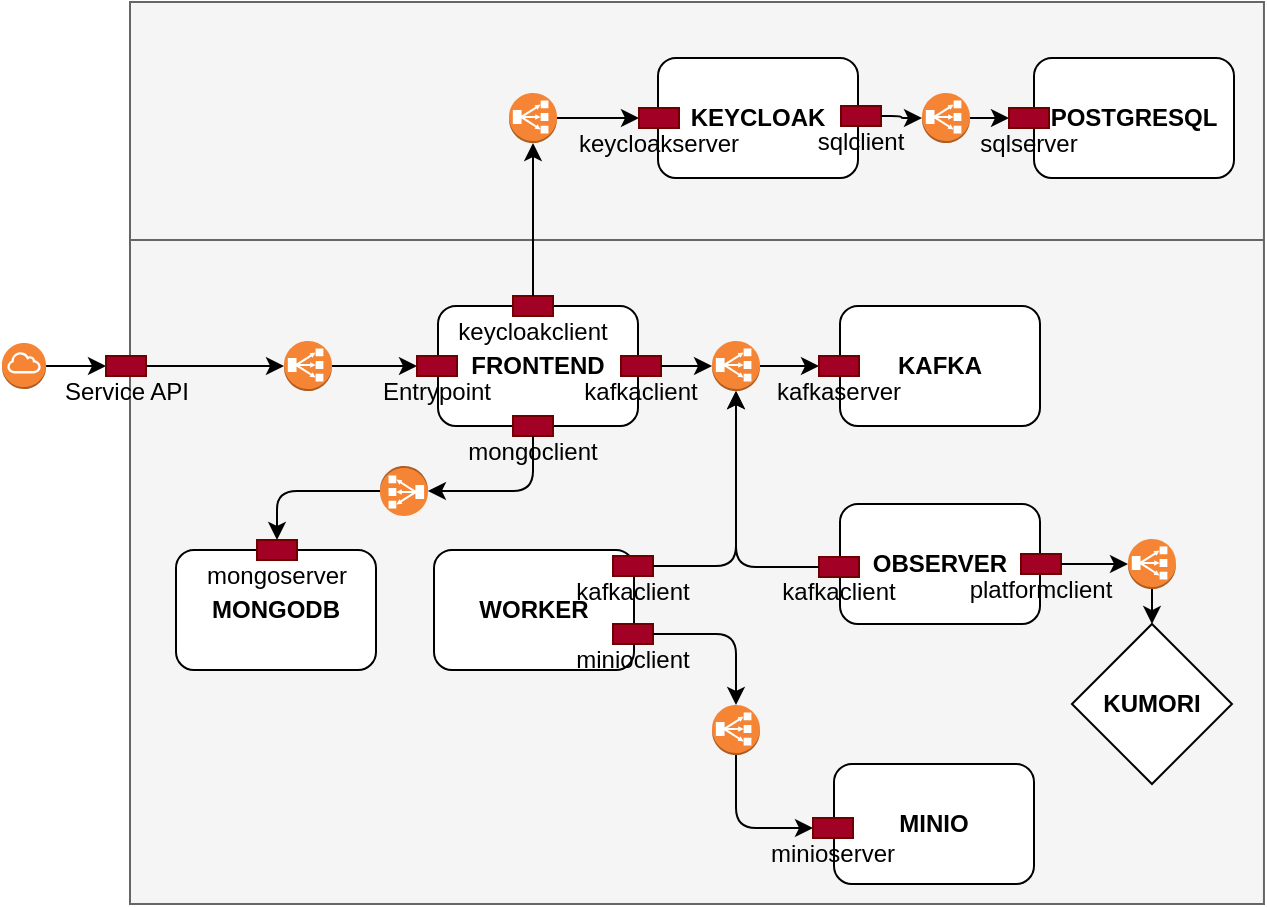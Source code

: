 <mxfile>
    <diagram id="Qez1Ma6yY59MN6FzloFS" name="Page-1">
        <mxGraphModel dx="1796" dy="1180" grid="0" gridSize="10" guides="1" tooltips="1" connect="1" arrows="1" fold="1" page="0" pageScale="1" pageWidth="850" pageHeight="1100" math="0" shadow="0">
            <root>
                <mxCell id="0"/>
                <mxCell id="1" parent="0"/>
                <mxCell id="98" value="" style="rounded=0;whiteSpace=wrap;html=1;fillColor=#f5f5f5;fontColor=#333333;strokeColor=#666666;fontStyle=0" parent="1" vertex="1">
                    <mxGeometry x="-599" y="-21" width="566.98" height="119" as="geometry"/>
                </mxCell>
                <mxCell id="18" value="" style="rounded=0;whiteSpace=wrap;html=1;fillColor=#f5f5f5;fontColor=#333333;strokeColor=#666666;fontStyle=0" parent="1" vertex="1">
                    <mxGeometry x="-599" y="98" width="566.98" height="332" as="geometry"/>
                </mxCell>
                <mxCell id="2" value="FRONTEND" style="rounded=1;whiteSpace=wrap;html=1;fontStyle=1" parent="1" vertex="1">
                    <mxGeometry x="-445" y="131" width="100" height="60" as="geometry"/>
                </mxCell>
                <mxCell id="3" value="OBSERVER" style="rounded=1;whiteSpace=wrap;html=1;fontStyle=1" parent="1" vertex="1">
                    <mxGeometry x="-244" y="230" width="100" height="60" as="geometry"/>
                </mxCell>
                <mxCell id="4" value="KAFKA" style="rounded=1;whiteSpace=wrap;html=1;fontStyle=1" parent="1" vertex="1">
                    <mxGeometry x="-244" y="131" width="100" height="60" as="geometry"/>
                </mxCell>
                <mxCell id="5" value="WORKER" style="rounded=1;whiteSpace=wrap;html=1;fontStyle=1" parent="1" vertex="1">
                    <mxGeometry x="-447" y="253" width="100" height="60" as="geometry"/>
                </mxCell>
                <mxCell id="6" value="MINIO" style="rounded=1;whiteSpace=wrap;html=1;fontStyle=1" parent="1" vertex="1">
                    <mxGeometry x="-247" y="360" width="100" height="60" as="geometry"/>
                </mxCell>
                <mxCell id="7" value="KEYCLOAK" style="rounded=1;whiteSpace=wrap;html=1;fontStyle=1" parent="1" vertex="1">
                    <mxGeometry x="-335" y="7" width="100" height="60" as="geometry"/>
                </mxCell>
                <mxCell id="8" value="POSTGRESQL" style="rounded=1;whiteSpace=wrap;html=1;fontStyle=1" parent="1" vertex="1">
                    <mxGeometry x="-147" y="7" width="100" height="60" as="geometry"/>
                </mxCell>
                <mxCell id="46" style="edgeStyle=none;html=1;" parent="1" source="10" target="43" edge="1">
                    <mxGeometry relative="1" as="geometry"/>
                </mxCell>
                <mxCell id="10" value="" style="outlineConnect=0;dashed=0;verticalLabelPosition=bottom;verticalAlign=top;align=center;html=1;shape=mxgraph.aws3.classic_load_balancer;fillColor=#F58534;gradientColor=none;" parent="1" vertex="1">
                    <mxGeometry x="-522" y="148.5" width="23.96" height="25" as="geometry"/>
                </mxCell>
                <mxCell id="97" style="edgeStyle=orthogonalEdgeStyle;html=1;entryX=0;entryY=0.5;entryDx=0;entryDy=0;exitX=0.5;exitY=1;exitDx=0;exitDy=0;exitPerimeter=0;" parent="1" source="11" target="83" edge="1">
                    <mxGeometry relative="1" as="geometry"/>
                </mxCell>
                <mxCell id="11" value="" style="outlineConnect=0;dashed=0;verticalLabelPosition=bottom;verticalAlign=top;align=center;html=1;shape=mxgraph.aws3.classic_load_balancer;fillColor=#F58534;gradientColor=none;" parent="1" vertex="1">
                    <mxGeometry x="-307.98" y="330.5" width="23.96" height="25" as="geometry"/>
                </mxCell>
                <mxCell id="69" style="edgeStyle=none;html=1;" parent="1" source="12" target="48" edge="1">
                    <mxGeometry relative="1" as="geometry"/>
                </mxCell>
                <mxCell id="12" value="" style="outlineConnect=0;dashed=0;verticalLabelPosition=bottom;verticalAlign=top;align=center;html=1;shape=mxgraph.aws3.classic_load_balancer;fillColor=#F58534;gradientColor=none;" parent="1" vertex="1">
                    <mxGeometry x="-307.98" y="148.5" width="23.96" height="25" as="geometry"/>
                </mxCell>
                <mxCell id="95" style="edgeStyle=orthogonalEdgeStyle;html=1;" parent="1" source="13" target="92" edge="1">
                    <mxGeometry relative="1" as="geometry"/>
                </mxCell>
                <mxCell id="13" value="" style="outlineConnect=0;dashed=0;verticalLabelPosition=bottom;verticalAlign=top;align=center;html=1;shape=mxgraph.aws3.classic_load_balancer;fillColor=#F58534;gradientColor=none;" parent="1" vertex="1">
                    <mxGeometry x="-409.48" y="24.5" width="23.96" height="25" as="geometry"/>
                </mxCell>
                <mxCell id="33" style="edgeStyle=none;html=1;" parent="1" source="14" target="26" edge="1">
                    <mxGeometry relative="1" as="geometry"/>
                </mxCell>
                <mxCell id="14" value="" style="outlineConnect=0;dashed=0;verticalLabelPosition=bottom;verticalAlign=top;align=center;html=1;shape=mxgraph.aws3.internet_gateway;fillColor=#F58534;gradientColor=none;aspect=fixed;" parent="1" vertex="1">
                    <mxGeometry x="-663" y="149.5" width="22.03" height="23" as="geometry"/>
                </mxCell>
                <mxCell id="34" style="edgeStyle=none;html=1;" parent="1" source="26" target="10" edge="1">
                    <mxGeometry relative="1" as="geometry">
                        <mxPoint x="-561" y="161" as="targetPoint"/>
                    </mxGeometry>
                </mxCell>
                <mxCell id="38" value="" style="group" parent="1" vertex="1" connectable="0">
                    <mxGeometry x="-634.5" y="156" width="67" height="25" as="geometry"/>
                </mxCell>
                <mxCell id="26" value="" style="rounded=0;whiteSpace=wrap;html=1;aspect=fixed;fillColor=#a20025;strokeColor=#6F0000;fontColor=#ffffff;" parent="38" vertex="1">
                    <mxGeometry x="23.5" width="20" height="10" as="geometry"/>
                </mxCell>
                <mxCell id="27" value="Service API" style="text;html=1;strokeColor=none;fillColor=none;align=center;verticalAlign=middle;whiteSpace=wrap;rounded=0;spacing=2;" parent="38" vertex="1">
                    <mxGeometry y="10" width="67" height="15" as="geometry"/>
                </mxCell>
                <mxCell id="42" value="" style="group" parent="1" vertex="1" connectable="0">
                    <mxGeometry x="-479" y="156" width="67" height="25" as="geometry"/>
                </mxCell>
                <mxCell id="43" value="" style="rounded=0;whiteSpace=wrap;html=1;aspect=fixed;fillColor=#a20025;strokeColor=#6F0000;fontColor=#ffffff;" parent="42" vertex="1">
                    <mxGeometry x="23.5" width="20" height="10" as="geometry"/>
                </mxCell>
                <mxCell id="44" value="Entrypoint" style="text;html=1;strokeColor=none;fillColor=none;align=center;verticalAlign=middle;whiteSpace=wrap;rounded=0;spacing=2;" parent="42" vertex="1">
                    <mxGeometry y="10" width="67" height="15" as="geometry"/>
                </mxCell>
                <mxCell id="47" value="" style="group" parent="1" vertex="1" connectable="0">
                    <mxGeometry x="-278" y="156" width="67" height="25" as="geometry"/>
                </mxCell>
                <mxCell id="48" value="" style="rounded=0;whiteSpace=wrap;html=1;aspect=fixed;fillColor=#a20025;strokeColor=#6F0000;fontColor=#ffffff;" parent="47" vertex="1">
                    <mxGeometry x="23.5" width="20" height="10" as="geometry"/>
                </mxCell>
                <mxCell id="49" value="kafkaserver" style="text;html=1;strokeColor=none;fillColor=none;align=center;verticalAlign=middle;whiteSpace=wrap;rounded=0;spacing=2;" parent="47" vertex="1">
                    <mxGeometry y="10" width="67" height="15" as="geometry"/>
                </mxCell>
                <mxCell id="64" value="" style="group" parent="1" vertex="1" connectable="0">
                    <mxGeometry x="-377" y="156" width="67" height="25" as="geometry"/>
                </mxCell>
                <mxCell id="65" value="" style="rounded=0;whiteSpace=wrap;html=1;aspect=fixed;fillColor=#a20025;strokeColor=#6F0000;fontColor=#ffffff;" parent="64" vertex="1">
                    <mxGeometry x="23.5" width="20" height="10" as="geometry"/>
                </mxCell>
                <mxCell id="66" value="kafkaclient" style="text;html=1;strokeColor=none;fillColor=none;align=center;verticalAlign=middle;whiteSpace=wrap;rounded=0;spacing=2;" parent="64" vertex="1">
                    <mxGeometry y="10" width="67" height="15" as="geometry"/>
                </mxCell>
                <mxCell id="68" style="edgeStyle=none;html=1;" parent="1" source="65" target="12" edge="1">
                    <mxGeometry relative="1" as="geometry"/>
                </mxCell>
                <mxCell id="70" value="" style="group" parent="1" vertex="1" connectable="0">
                    <mxGeometry x="-381" y="256" width="67" height="25" as="geometry"/>
                </mxCell>
                <mxCell id="71" value="" style="rounded=0;whiteSpace=wrap;html=1;aspect=fixed;fillColor=#a20025;strokeColor=#6F0000;fontColor=#ffffff;" parent="70" vertex="1">
                    <mxGeometry x="23.5" width="20" height="10" as="geometry"/>
                </mxCell>
                <mxCell id="72" value="kafkaclient" style="text;html=1;strokeColor=none;fillColor=none;align=center;verticalAlign=middle;whiteSpace=wrap;rounded=0;spacing=2;" parent="70" vertex="1">
                    <mxGeometry y="10" width="67" height="15" as="geometry"/>
                </mxCell>
                <mxCell id="73" style="edgeStyle=orthogonalEdgeStyle;html=1;" parent="1" source="71" target="12" edge="1">
                    <mxGeometry relative="1" as="geometry"/>
                </mxCell>
                <mxCell id="74" value="" style="group" parent="1" vertex="1" connectable="0">
                    <mxGeometry x="-278" y="256.5" width="67" height="25" as="geometry"/>
                </mxCell>
                <mxCell id="75" value="" style="rounded=0;whiteSpace=wrap;html=1;aspect=fixed;fillColor=#a20025;strokeColor=#6F0000;fontColor=#ffffff;" parent="74" vertex="1">
                    <mxGeometry x="23.5" width="20" height="10" as="geometry"/>
                </mxCell>
                <mxCell id="76" value="kafkaclient" style="text;html=1;strokeColor=none;fillColor=none;align=center;verticalAlign=middle;whiteSpace=wrap;rounded=0;spacing=2;" parent="74" vertex="1">
                    <mxGeometry y="10" width="67" height="15" as="geometry"/>
                </mxCell>
                <mxCell id="78" style="edgeStyle=orthogonalEdgeStyle;html=1;" parent="1" source="75" target="12" edge="1">
                    <mxGeometry relative="1" as="geometry"/>
                </mxCell>
                <mxCell id="79" value="" style="group" parent="1" vertex="1" connectable="0">
                    <mxGeometry x="-381" y="290" width="67" height="25" as="geometry"/>
                </mxCell>
                <mxCell id="80" value="" style="rounded=0;whiteSpace=wrap;html=1;aspect=fixed;fillColor=#a20025;strokeColor=#6F0000;fontColor=#ffffff;" parent="79" vertex="1">
                    <mxGeometry x="23.5" width="20" height="10" as="geometry"/>
                </mxCell>
                <mxCell id="81" value="minioclient" style="text;html=1;strokeColor=none;fillColor=none;align=center;verticalAlign=middle;whiteSpace=wrap;rounded=0;spacing=2;" parent="79" vertex="1">
                    <mxGeometry y="10" width="67" height="15" as="geometry"/>
                </mxCell>
                <mxCell id="82" value="" style="group" parent="1" vertex="1" connectable="0">
                    <mxGeometry x="-281" y="387" width="67" height="25" as="geometry"/>
                </mxCell>
                <mxCell id="83" value="" style="rounded=0;whiteSpace=wrap;html=1;aspect=fixed;fillColor=#a20025;strokeColor=#6F0000;fontColor=#ffffff;" parent="82" vertex="1">
                    <mxGeometry x="23.5" width="20" height="10" as="geometry"/>
                </mxCell>
                <mxCell id="84" value="minioserver" style="text;html=1;strokeColor=none;fillColor=none;align=center;verticalAlign=middle;whiteSpace=wrap;rounded=0;spacing=2;" parent="82" vertex="1">
                    <mxGeometry y="10" width="67" height="15" as="geometry"/>
                </mxCell>
                <mxCell id="86" value="" style="group" parent="1" vertex="1" connectable="0">
                    <mxGeometry x="-431" y="126" width="67" height="25" as="geometry"/>
                </mxCell>
                <mxCell id="87" value="" style="rounded=0;whiteSpace=wrap;html=1;aspect=fixed;fillColor=#a20025;strokeColor=#6F0000;fontColor=#ffffff;" parent="86" vertex="1">
                    <mxGeometry x="23.5" width="20" height="10" as="geometry"/>
                </mxCell>
                <mxCell id="88" value="keycloakclient" style="text;html=1;strokeColor=none;fillColor=none;align=center;verticalAlign=middle;whiteSpace=wrap;rounded=0;spacing=2;" parent="86" vertex="1">
                    <mxGeometry y="10" width="67" height="15" as="geometry"/>
                </mxCell>
                <mxCell id="89" style="edgeStyle=orthogonalEdgeStyle;html=1;" parent="1" source="87" target="13" edge="1">
                    <mxGeometry relative="1" as="geometry"/>
                </mxCell>
                <mxCell id="91" value="" style="group" parent="1" vertex="1" connectable="0">
                    <mxGeometry x="-368" y="32" width="67" height="25" as="geometry"/>
                </mxCell>
                <mxCell id="92" value="" style="rounded=0;whiteSpace=wrap;html=1;aspect=fixed;fillColor=#a20025;strokeColor=#6F0000;fontColor=#ffffff;" parent="91" vertex="1">
                    <mxGeometry x="23.5" width="20" height="10" as="geometry"/>
                </mxCell>
                <mxCell id="93" value="keycloakserver" style="text;html=1;strokeColor=none;fillColor=none;align=center;verticalAlign=middle;whiteSpace=wrap;rounded=0;spacing=2;" parent="91" vertex="1">
                    <mxGeometry y="10" width="67" height="15" as="geometry"/>
                </mxCell>
                <mxCell id="96" style="edgeStyle=orthogonalEdgeStyle;html=1;" parent="1" source="80" target="11" edge="1">
                    <mxGeometry relative="1" as="geometry"/>
                </mxCell>
                <mxCell id="107" style="edgeStyle=orthogonalEdgeStyle;html=1;exitX=1;exitY=0.5;exitDx=0;exitDy=0;exitPerimeter=0;" parent="1" source="99" target="104" edge="1">
                    <mxGeometry relative="1" as="geometry"/>
                </mxCell>
                <mxCell id="99" value="" style="outlineConnect=0;dashed=0;verticalLabelPosition=bottom;verticalAlign=top;align=center;html=1;shape=mxgraph.aws3.classic_load_balancer;fillColor=#F58534;gradientColor=none;" parent="1" vertex="1">
                    <mxGeometry x="-203.0" y="24.5" width="23.96" height="25" as="geometry"/>
                </mxCell>
                <mxCell id="100" value="" style="group" parent="1" vertex="1" connectable="0">
                    <mxGeometry x="-267" y="31" width="67" height="25" as="geometry"/>
                </mxCell>
                <mxCell id="101" value="" style="rounded=0;whiteSpace=wrap;html=1;aspect=fixed;fillColor=#a20025;strokeColor=#6F0000;fontColor=#ffffff;" parent="100" vertex="1">
                    <mxGeometry x="23.5" width="20" height="10" as="geometry"/>
                </mxCell>
                <mxCell id="102" value="sqlclient" style="text;html=1;strokeColor=none;fillColor=none;align=center;verticalAlign=middle;whiteSpace=wrap;rounded=0;spacing=2;" parent="100" vertex="1">
                    <mxGeometry y="10" width="67" height="15" as="geometry"/>
                </mxCell>
                <mxCell id="103" value="" style="group" parent="1" vertex="1" connectable="0">
                    <mxGeometry x="-183" y="32" width="67" height="25" as="geometry"/>
                </mxCell>
                <mxCell id="104" value="" style="rounded=0;whiteSpace=wrap;html=1;aspect=fixed;fillColor=#a20025;strokeColor=#6F0000;fontColor=#ffffff;" parent="103" vertex="1">
                    <mxGeometry x="23.5" width="20" height="10" as="geometry"/>
                </mxCell>
                <mxCell id="105" value="sqlserver" style="text;html=1;strokeColor=none;fillColor=none;align=center;verticalAlign=middle;whiteSpace=wrap;rounded=0;spacing=2;" parent="103" vertex="1">
                    <mxGeometry y="10" width="67" height="15" as="geometry"/>
                </mxCell>
                <mxCell id="106" style="edgeStyle=orthogonalEdgeStyle;html=1;" parent="1" source="101" target="99" edge="1">
                    <mxGeometry relative="1" as="geometry"/>
                </mxCell>
                <mxCell id="108" value="KUMORI" style="rhombus;whiteSpace=wrap;html=1;fontStyle=1;fontColor=#000000;" parent="1" vertex="1">
                    <mxGeometry x="-128.02" y="290" width="80" height="80" as="geometry"/>
                </mxCell>
                <mxCell id="109" value="" style="group;fontColor=#CCCCCC;" parent="1" vertex="1" connectable="0">
                    <mxGeometry x="-177" y="255" width="67" height="25" as="geometry"/>
                </mxCell>
                <mxCell id="110" value="" style="rounded=0;whiteSpace=wrap;html=1;aspect=fixed;fillColor=#a20025;strokeColor=#6F0000;fontColor=#ffffff;" parent="109" vertex="1">
                    <mxGeometry x="23.5" width="20" height="10" as="geometry"/>
                </mxCell>
                <mxCell id="111" value="platformclient" style="text;html=1;strokeColor=none;fillColor=none;align=center;verticalAlign=middle;whiteSpace=wrap;rounded=0;spacing=2;fontColor=#000000;" parent="109" vertex="1">
                    <mxGeometry y="10" width="67" height="15" as="geometry"/>
                </mxCell>
                <mxCell id="116" style="edgeStyle=orthogonalEdgeStyle;html=1;" parent="1" source="114" target="108" edge="1">
                    <mxGeometry relative="1" as="geometry"/>
                </mxCell>
                <mxCell id="114" value="" style="outlineConnect=0;dashed=0;verticalLabelPosition=bottom;verticalAlign=top;align=center;html=1;shape=mxgraph.aws3.classic_load_balancer;fillColor=#F58534;gradientColor=none;" parent="1" vertex="1">
                    <mxGeometry x="-100.0" y="247.5" width="23.96" height="25" as="geometry"/>
                </mxCell>
                <mxCell id="115" style="edgeStyle=orthogonalEdgeStyle;html=1;" parent="1" source="110" target="114" edge="1">
                    <mxGeometry relative="1" as="geometry"/>
                </mxCell>
                <mxCell id="119" value="" style="group" vertex="1" connectable="0" parent="1">
                    <mxGeometry x="-431" y="186" width="67" height="25" as="geometry"/>
                </mxCell>
                <mxCell id="120" value="" style="rounded=0;whiteSpace=wrap;html=1;aspect=fixed;fillColor=#a20025;strokeColor=#6F0000;fontColor=#ffffff;" vertex="1" parent="119">
                    <mxGeometry x="23.5" width="20" height="10" as="geometry"/>
                </mxCell>
                <mxCell id="121" value="mongoclient" style="text;html=1;strokeColor=none;fillColor=none;align=center;verticalAlign=middle;whiteSpace=wrap;rounded=0;spacing=2;" vertex="1" parent="119">
                    <mxGeometry y="10" width="67" height="15" as="geometry"/>
                </mxCell>
                <mxCell id="133" value="" style="group" vertex="1" connectable="0" parent="1">
                    <mxGeometry x="-576" y="248" width="100" height="65" as="geometry"/>
                </mxCell>
                <mxCell id="117" value="MONGODB" style="rounded=1;whiteSpace=wrap;html=1;fontStyle=1" vertex="1" parent="133">
                    <mxGeometry y="5" width="100" height="60" as="geometry"/>
                </mxCell>
                <mxCell id="128" value="" style="group" vertex="1" connectable="0" parent="133">
                    <mxGeometry x="17" width="67" height="25" as="geometry"/>
                </mxCell>
                <mxCell id="129" value="" style="rounded=0;whiteSpace=wrap;html=1;aspect=fixed;fillColor=#a20025;strokeColor=#6F0000;fontColor=#ffffff;" vertex="1" parent="128">
                    <mxGeometry x="23.5" width="20" height="10" as="geometry"/>
                </mxCell>
                <mxCell id="130" value="mongoserver" style="text;html=1;strokeColor=none;fillColor=none;align=center;verticalAlign=middle;whiteSpace=wrap;rounded=0;spacing=2;" vertex="1" parent="128">
                    <mxGeometry y="10" width="67" height="15" as="geometry"/>
                </mxCell>
                <mxCell id="137" style="edgeStyle=orthogonalEdgeStyle;html=1;exitX=1;exitY=0.5;exitDx=0;exitDy=0;exitPerimeter=0;entryX=0.5;entryY=0;entryDx=0;entryDy=0;" edge="1" parent="1" source="135" target="129">
                    <mxGeometry relative="1" as="geometry"/>
                </mxCell>
                <mxCell id="135" value="" style="outlineConnect=0;dashed=0;verticalLabelPosition=bottom;verticalAlign=top;align=center;html=1;shape=mxgraph.aws3.classic_load_balancer;fillColor=#F58534;gradientColor=none;rotation=180;" vertex="1" parent="1">
                    <mxGeometry x="-474" y="211" width="23.96" height="25" as="geometry"/>
                </mxCell>
                <mxCell id="136" style="edgeStyle=orthogonalEdgeStyle;html=1;exitX=0.5;exitY=1;exitDx=0;exitDy=0;entryX=0;entryY=0.5;entryDx=0;entryDy=0;entryPerimeter=0;" edge="1" parent="1" source="120" target="135">
                    <mxGeometry relative="1" as="geometry"/>
                </mxCell>
            </root>
        </mxGraphModel>
    </diagram>
</mxfile>